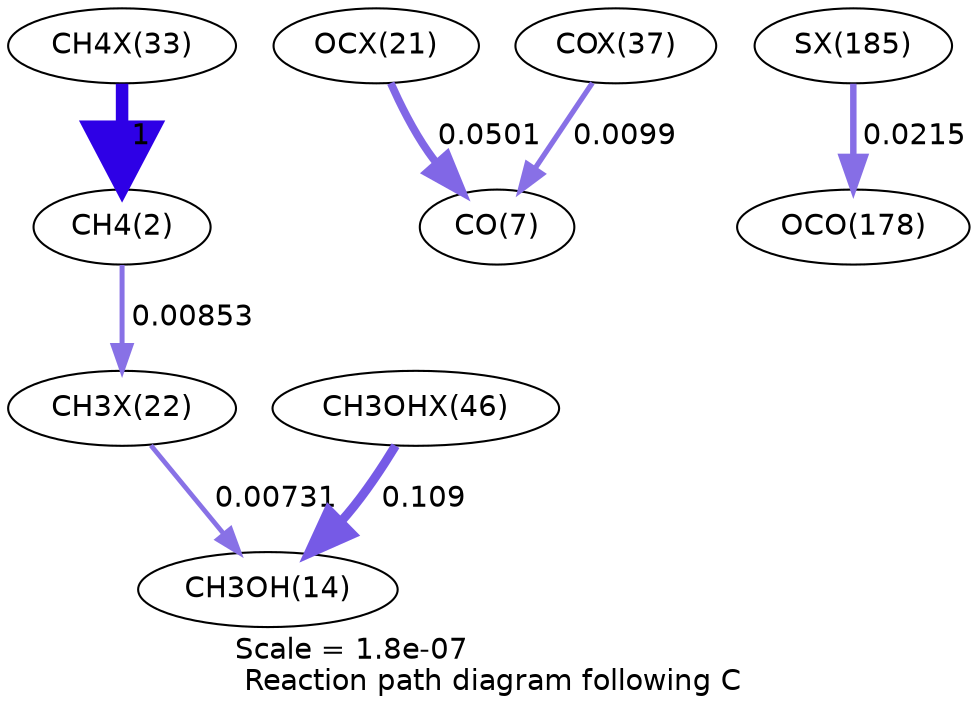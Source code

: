 digraph reaction_paths {
center=1;
s37 -> s4[fontname="Helvetica", penwidth=6, arrowsize=3, color="0.7, 1.5, 0.9"
, label=" 1"];
s4 -> s32[fontname="Helvetica", penwidth=2.4, arrowsize=1.2, color="0.7, 0.509, 0.9"
, label=" 0.00853"];
s32 -> s16[fontname="Helvetica", penwidth=2.29, arrowsize=1.14, color="0.7, 0.507, 0.9"
, label=" 0.00731"];
s44 -> s16[fontname="Helvetica", penwidth=4.33, arrowsize=2.16, color="0.7, 0.609, 0.9"
, label=" 0.109"];
s31 -> s9[fontname="Helvetica", penwidth=3.74, arrowsize=1.87, color="0.7, 0.55, 0.9"
, label=" 0.0501"];
s40 -> s9[fontname="Helvetica", penwidth=2.52, arrowsize=1.26, color="0.7, 0.51, 0.9"
, label=" 0.0099"];
s49 -> s23[fontname="Helvetica", penwidth=3.1, arrowsize=1.55, color="0.7, 0.522, 0.9"
, label=" 0.0215"];
s4 [ fontname="Helvetica", label="CH4(2)"];
s9 [ fontname="Helvetica", label="CO(7)"];
s16 [ fontname="Helvetica", label="CH3OH(14)"];
s23 [ fontname="Helvetica", label="OCO(178)"];
s31 [ fontname="Helvetica", label="OCX(21)"];
s32 [ fontname="Helvetica", label="CH3X(22)"];
s37 [ fontname="Helvetica", label="CH4X(33)"];
s40 [ fontname="Helvetica", label="COX(37)"];
s44 [ fontname="Helvetica", label="CH3OHX(46)"];
s49 [ fontname="Helvetica", label="SX(185)"];
 label = "Scale = 1.8e-07\l Reaction path diagram following C";
 fontname = "Helvetica";
}
